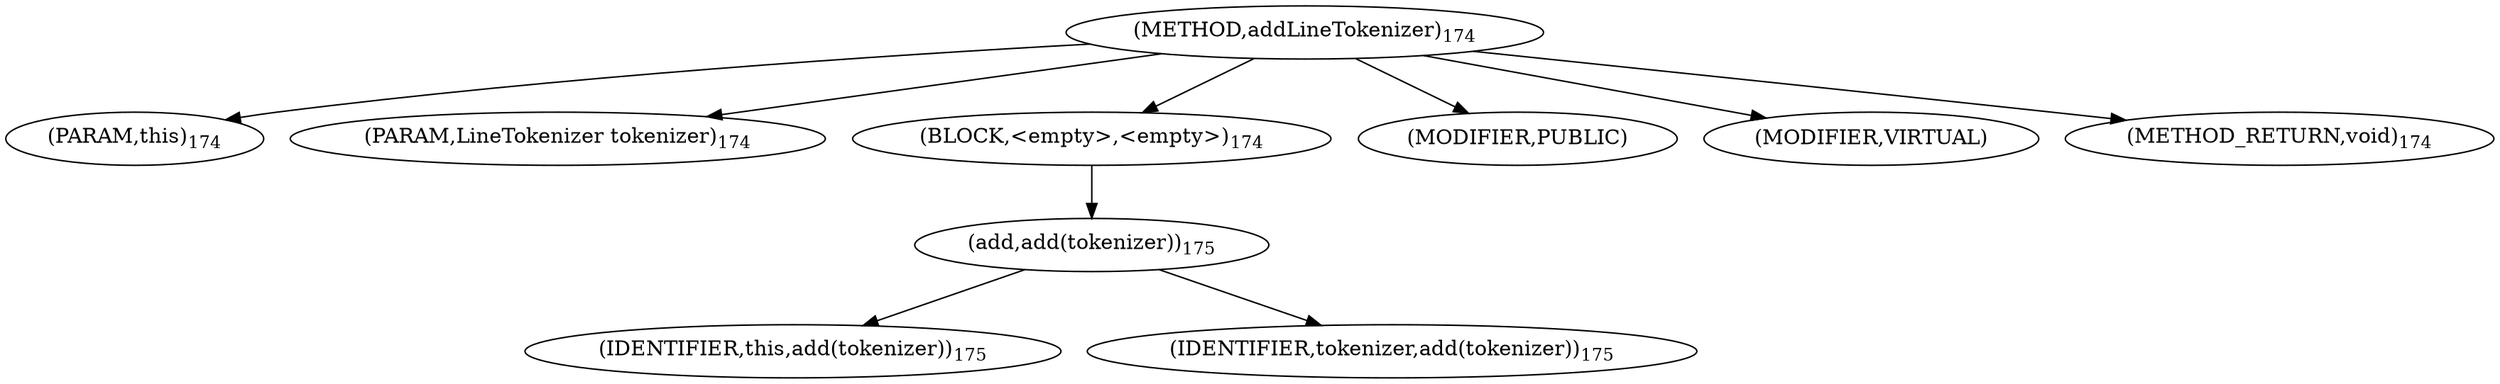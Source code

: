 digraph "addLineTokenizer" {  
"455" [label = <(METHOD,addLineTokenizer)<SUB>174</SUB>> ]
"16" [label = <(PARAM,this)<SUB>174</SUB>> ]
"456" [label = <(PARAM,LineTokenizer tokenizer)<SUB>174</SUB>> ]
"457" [label = <(BLOCK,&lt;empty&gt;,&lt;empty&gt;)<SUB>174</SUB>> ]
"458" [label = <(add,add(tokenizer))<SUB>175</SUB>> ]
"15" [label = <(IDENTIFIER,this,add(tokenizer))<SUB>175</SUB>> ]
"459" [label = <(IDENTIFIER,tokenizer,add(tokenizer))<SUB>175</SUB>> ]
"460" [label = <(MODIFIER,PUBLIC)> ]
"461" [label = <(MODIFIER,VIRTUAL)> ]
"462" [label = <(METHOD_RETURN,void)<SUB>174</SUB>> ]
  "455" -> "16" 
  "455" -> "456" 
  "455" -> "457" 
  "455" -> "460" 
  "455" -> "461" 
  "455" -> "462" 
  "457" -> "458" 
  "458" -> "15" 
  "458" -> "459" 
}
